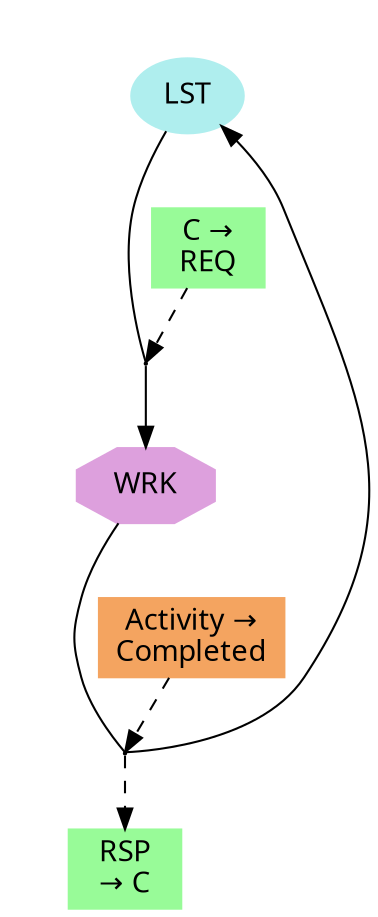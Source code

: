 digraph {
color=white;
concentrate=true;
graph [ fontname="sans-serif" ];
node [ fontname="sans-serif" ];
edge [ fontname="sans-serif" ];
subgraph cluster_0_false {
A_0_false [ label="LST", shape=ellipse, style=filled, color=PaleTurquoise ];
subgraph cluster_0 {
T_0_18446744073709551615 [ shape=point, height=0.015, width=0.015 ];
D_0_18446744073709551615_1 [ label="C &#8594;\nREQ", shape=box, style=filled, color=PaleGreen ];
A_0_false -> D_0_18446744073709551615_1 [ style=invis ];
}
}
subgraph cluster_1_true {
A_1_true [ label="WRK", shape=octagon, style=filled, color=Plum ];
subgraph cluster_1 {
T_1_18446744073709551615 [ shape=point, height=0.015, width=0.015 ];
D_1_18446744073709551615_2 [ label="Activity &#8594;\nCompleted", shape=box, style=filled, color=SandyBrown ];
A_1_true -> D_1_18446744073709551615_2 [ style=invis ];
}
}
A_0_false -> T_0_18446744073709551615 [ arrowhead=none, direction=forward ];
T_0_18446744073709551615 -> A_1_true [ constraint=true ];
D_0_18446744073709551615_1 -> T_0_18446744073709551615 [ style=dashed ];
A_1_true -> T_1_18446744073709551615 [ arrowhead=none, direction=forward ];
T_1_18446744073709551615 -> A_0_false [ constraint=false ];
D_1_18446744073709551615_2 -> T_1_18446744073709551615 [ style=dashed ];
S_1_18446744073709551615_3 [ label="RSP\n&#8594; C", shape=box, style=filled, color=PaleGreen ];
T_1_18446744073709551615 -> S_1_18446744073709551615_3 [ style=dashed ];
}
